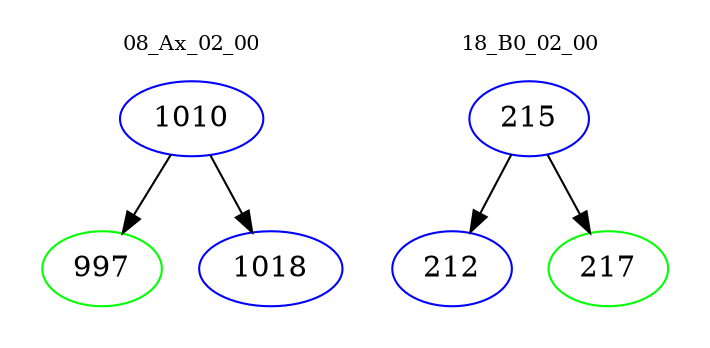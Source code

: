 digraph{
subgraph cluster_0 {
color = white
label = "08_Ax_02_00";
fontsize=10;
T0_1010 [label="1010", color="blue"]
T0_1010 -> T0_997 [color="black"]
T0_997 [label="997", color="green"]
T0_1010 -> T0_1018 [color="black"]
T0_1018 [label="1018", color="blue"]
}
subgraph cluster_1 {
color = white
label = "18_B0_02_00";
fontsize=10;
T1_215 [label="215", color="blue"]
T1_215 -> T1_212 [color="black"]
T1_212 [label="212", color="blue"]
T1_215 -> T1_217 [color="black"]
T1_217 [label="217", color="green"]
}
}
